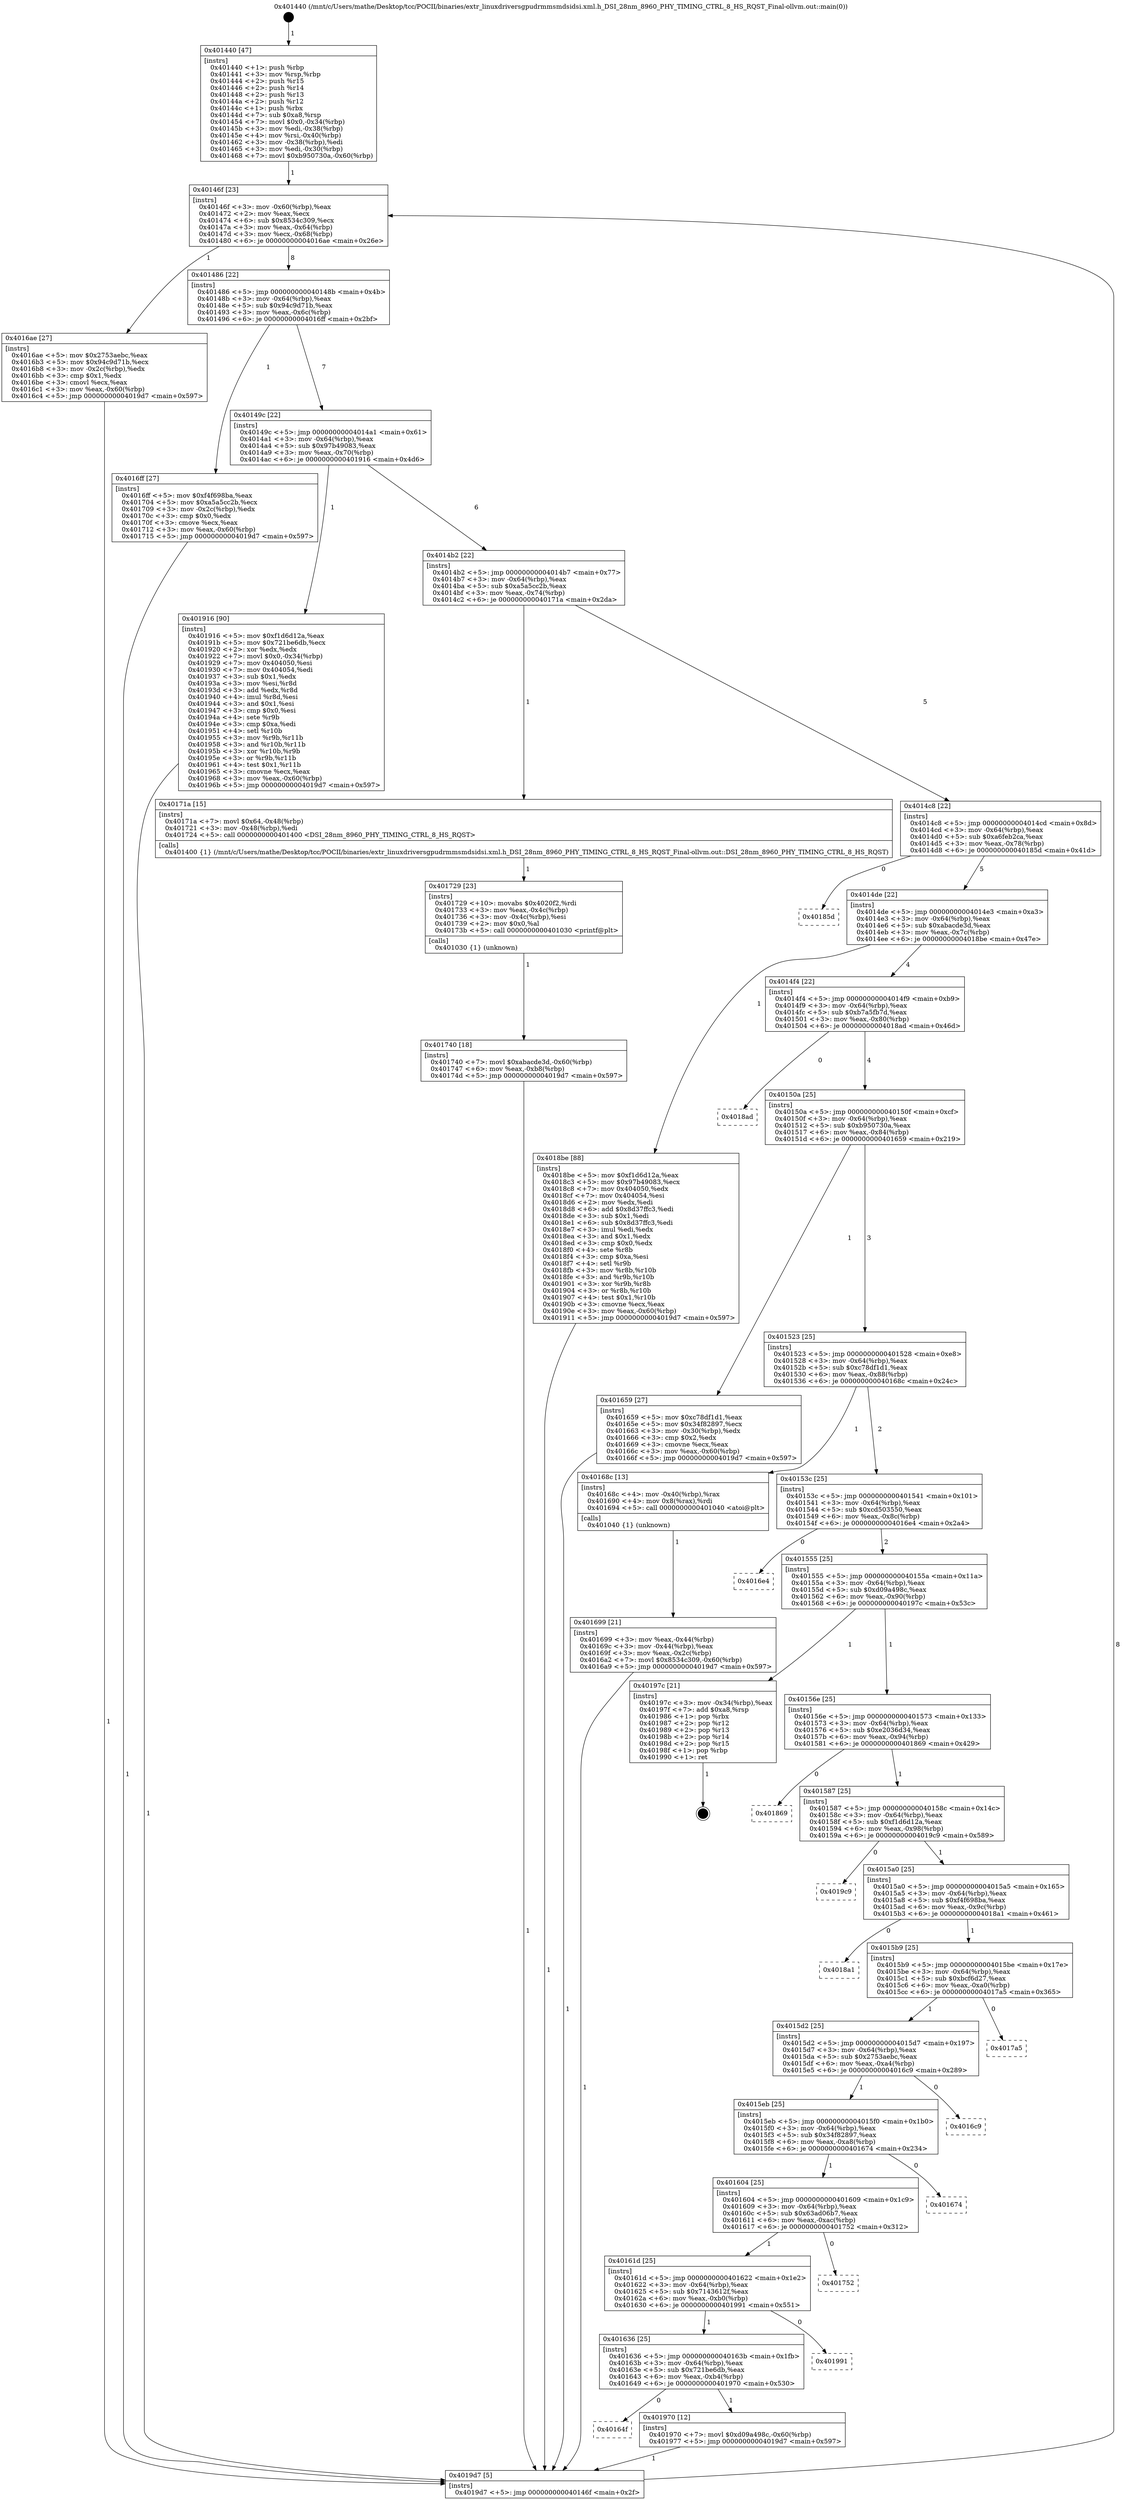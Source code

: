 digraph "0x401440" {
  label = "0x401440 (/mnt/c/Users/mathe/Desktop/tcc/POCII/binaries/extr_linuxdriversgpudrmmsmdsidsi.xml.h_DSI_28nm_8960_PHY_TIMING_CTRL_8_HS_RQST_Final-ollvm.out::main(0))"
  labelloc = "t"
  node[shape=record]

  Entry [label="",width=0.3,height=0.3,shape=circle,fillcolor=black,style=filled]
  "0x40146f" [label="{
     0x40146f [23]\l
     | [instrs]\l
     &nbsp;&nbsp;0x40146f \<+3\>: mov -0x60(%rbp),%eax\l
     &nbsp;&nbsp;0x401472 \<+2\>: mov %eax,%ecx\l
     &nbsp;&nbsp;0x401474 \<+6\>: sub $0x8534c309,%ecx\l
     &nbsp;&nbsp;0x40147a \<+3\>: mov %eax,-0x64(%rbp)\l
     &nbsp;&nbsp;0x40147d \<+3\>: mov %ecx,-0x68(%rbp)\l
     &nbsp;&nbsp;0x401480 \<+6\>: je 00000000004016ae \<main+0x26e\>\l
  }"]
  "0x4016ae" [label="{
     0x4016ae [27]\l
     | [instrs]\l
     &nbsp;&nbsp;0x4016ae \<+5\>: mov $0x2753aebc,%eax\l
     &nbsp;&nbsp;0x4016b3 \<+5\>: mov $0x94c9d71b,%ecx\l
     &nbsp;&nbsp;0x4016b8 \<+3\>: mov -0x2c(%rbp),%edx\l
     &nbsp;&nbsp;0x4016bb \<+3\>: cmp $0x1,%edx\l
     &nbsp;&nbsp;0x4016be \<+3\>: cmovl %ecx,%eax\l
     &nbsp;&nbsp;0x4016c1 \<+3\>: mov %eax,-0x60(%rbp)\l
     &nbsp;&nbsp;0x4016c4 \<+5\>: jmp 00000000004019d7 \<main+0x597\>\l
  }"]
  "0x401486" [label="{
     0x401486 [22]\l
     | [instrs]\l
     &nbsp;&nbsp;0x401486 \<+5\>: jmp 000000000040148b \<main+0x4b\>\l
     &nbsp;&nbsp;0x40148b \<+3\>: mov -0x64(%rbp),%eax\l
     &nbsp;&nbsp;0x40148e \<+5\>: sub $0x94c9d71b,%eax\l
     &nbsp;&nbsp;0x401493 \<+3\>: mov %eax,-0x6c(%rbp)\l
     &nbsp;&nbsp;0x401496 \<+6\>: je 00000000004016ff \<main+0x2bf\>\l
  }"]
  Exit [label="",width=0.3,height=0.3,shape=circle,fillcolor=black,style=filled,peripheries=2]
  "0x4016ff" [label="{
     0x4016ff [27]\l
     | [instrs]\l
     &nbsp;&nbsp;0x4016ff \<+5\>: mov $0xf4f698ba,%eax\l
     &nbsp;&nbsp;0x401704 \<+5\>: mov $0xa5a5cc2b,%ecx\l
     &nbsp;&nbsp;0x401709 \<+3\>: mov -0x2c(%rbp),%edx\l
     &nbsp;&nbsp;0x40170c \<+3\>: cmp $0x0,%edx\l
     &nbsp;&nbsp;0x40170f \<+3\>: cmove %ecx,%eax\l
     &nbsp;&nbsp;0x401712 \<+3\>: mov %eax,-0x60(%rbp)\l
     &nbsp;&nbsp;0x401715 \<+5\>: jmp 00000000004019d7 \<main+0x597\>\l
  }"]
  "0x40149c" [label="{
     0x40149c [22]\l
     | [instrs]\l
     &nbsp;&nbsp;0x40149c \<+5\>: jmp 00000000004014a1 \<main+0x61\>\l
     &nbsp;&nbsp;0x4014a1 \<+3\>: mov -0x64(%rbp),%eax\l
     &nbsp;&nbsp;0x4014a4 \<+5\>: sub $0x97b49083,%eax\l
     &nbsp;&nbsp;0x4014a9 \<+3\>: mov %eax,-0x70(%rbp)\l
     &nbsp;&nbsp;0x4014ac \<+6\>: je 0000000000401916 \<main+0x4d6\>\l
  }"]
  "0x40164f" [label="{
     0x40164f\l
  }", style=dashed]
  "0x401916" [label="{
     0x401916 [90]\l
     | [instrs]\l
     &nbsp;&nbsp;0x401916 \<+5\>: mov $0xf1d6d12a,%eax\l
     &nbsp;&nbsp;0x40191b \<+5\>: mov $0x721be6db,%ecx\l
     &nbsp;&nbsp;0x401920 \<+2\>: xor %edx,%edx\l
     &nbsp;&nbsp;0x401922 \<+7\>: movl $0x0,-0x34(%rbp)\l
     &nbsp;&nbsp;0x401929 \<+7\>: mov 0x404050,%esi\l
     &nbsp;&nbsp;0x401930 \<+7\>: mov 0x404054,%edi\l
     &nbsp;&nbsp;0x401937 \<+3\>: sub $0x1,%edx\l
     &nbsp;&nbsp;0x40193a \<+3\>: mov %esi,%r8d\l
     &nbsp;&nbsp;0x40193d \<+3\>: add %edx,%r8d\l
     &nbsp;&nbsp;0x401940 \<+4\>: imul %r8d,%esi\l
     &nbsp;&nbsp;0x401944 \<+3\>: and $0x1,%esi\l
     &nbsp;&nbsp;0x401947 \<+3\>: cmp $0x0,%esi\l
     &nbsp;&nbsp;0x40194a \<+4\>: sete %r9b\l
     &nbsp;&nbsp;0x40194e \<+3\>: cmp $0xa,%edi\l
     &nbsp;&nbsp;0x401951 \<+4\>: setl %r10b\l
     &nbsp;&nbsp;0x401955 \<+3\>: mov %r9b,%r11b\l
     &nbsp;&nbsp;0x401958 \<+3\>: and %r10b,%r11b\l
     &nbsp;&nbsp;0x40195b \<+3\>: xor %r10b,%r9b\l
     &nbsp;&nbsp;0x40195e \<+3\>: or %r9b,%r11b\l
     &nbsp;&nbsp;0x401961 \<+4\>: test $0x1,%r11b\l
     &nbsp;&nbsp;0x401965 \<+3\>: cmovne %ecx,%eax\l
     &nbsp;&nbsp;0x401968 \<+3\>: mov %eax,-0x60(%rbp)\l
     &nbsp;&nbsp;0x40196b \<+5\>: jmp 00000000004019d7 \<main+0x597\>\l
  }"]
  "0x4014b2" [label="{
     0x4014b2 [22]\l
     | [instrs]\l
     &nbsp;&nbsp;0x4014b2 \<+5\>: jmp 00000000004014b7 \<main+0x77\>\l
     &nbsp;&nbsp;0x4014b7 \<+3\>: mov -0x64(%rbp),%eax\l
     &nbsp;&nbsp;0x4014ba \<+5\>: sub $0xa5a5cc2b,%eax\l
     &nbsp;&nbsp;0x4014bf \<+3\>: mov %eax,-0x74(%rbp)\l
     &nbsp;&nbsp;0x4014c2 \<+6\>: je 000000000040171a \<main+0x2da\>\l
  }"]
  "0x401970" [label="{
     0x401970 [12]\l
     | [instrs]\l
     &nbsp;&nbsp;0x401970 \<+7\>: movl $0xd09a498c,-0x60(%rbp)\l
     &nbsp;&nbsp;0x401977 \<+5\>: jmp 00000000004019d7 \<main+0x597\>\l
  }"]
  "0x40171a" [label="{
     0x40171a [15]\l
     | [instrs]\l
     &nbsp;&nbsp;0x40171a \<+7\>: movl $0x64,-0x48(%rbp)\l
     &nbsp;&nbsp;0x401721 \<+3\>: mov -0x48(%rbp),%edi\l
     &nbsp;&nbsp;0x401724 \<+5\>: call 0000000000401400 \<DSI_28nm_8960_PHY_TIMING_CTRL_8_HS_RQST\>\l
     | [calls]\l
     &nbsp;&nbsp;0x401400 \{1\} (/mnt/c/Users/mathe/Desktop/tcc/POCII/binaries/extr_linuxdriversgpudrmmsmdsidsi.xml.h_DSI_28nm_8960_PHY_TIMING_CTRL_8_HS_RQST_Final-ollvm.out::DSI_28nm_8960_PHY_TIMING_CTRL_8_HS_RQST)\l
  }"]
  "0x4014c8" [label="{
     0x4014c8 [22]\l
     | [instrs]\l
     &nbsp;&nbsp;0x4014c8 \<+5\>: jmp 00000000004014cd \<main+0x8d\>\l
     &nbsp;&nbsp;0x4014cd \<+3\>: mov -0x64(%rbp),%eax\l
     &nbsp;&nbsp;0x4014d0 \<+5\>: sub $0xa6feb2ca,%eax\l
     &nbsp;&nbsp;0x4014d5 \<+3\>: mov %eax,-0x78(%rbp)\l
     &nbsp;&nbsp;0x4014d8 \<+6\>: je 000000000040185d \<main+0x41d\>\l
  }"]
  "0x401636" [label="{
     0x401636 [25]\l
     | [instrs]\l
     &nbsp;&nbsp;0x401636 \<+5\>: jmp 000000000040163b \<main+0x1fb\>\l
     &nbsp;&nbsp;0x40163b \<+3\>: mov -0x64(%rbp),%eax\l
     &nbsp;&nbsp;0x40163e \<+5\>: sub $0x721be6db,%eax\l
     &nbsp;&nbsp;0x401643 \<+6\>: mov %eax,-0xb4(%rbp)\l
     &nbsp;&nbsp;0x401649 \<+6\>: je 0000000000401970 \<main+0x530\>\l
  }"]
  "0x40185d" [label="{
     0x40185d\l
  }", style=dashed]
  "0x4014de" [label="{
     0x4014de [22]\l
     | [instrs]\l
     &nbsp;&nbsp;0x4014de \<+5\>: jmp 00000000004014e3 \<main+0xa3\>\l
     &nbsp;&nbsp;0x4014e3 \<+3\>: mov -0x64(%rbp),%eax\l
     &nbsp;&nbsp;0x4014e6 \<+5\>: sub $0xabacde3d,%eax\l
     &nbsp;&nbsp;0x4014eb \<+3\>: mov %eax,-0x7c(%rbp)\l
     &nbsp;&nbsp;0x4014ee \<+6\>: je 00000000004018be \<main+0x47e\>\l
  }"]
  "0x401991" [label="{
     0x401991\l
  }", style=dashed]
  "0x4018be" [label="{
     0x4018be [88]\l
     | [instrs]\l
     &nbsp;&nbsp;0x4018be \<+5\>: mov $0xf1d6d12a,%eax\l
     &nbsp;&nbsp;0x4018c3 \<+5\>: mov $0x97b49083,%ecx\l
     &nbsp;&nbsp;0x4018c8 \<+7\>: mov 0x404050,%edx\l
     &nbsp;&nbsp;0x4018cf \<+7\>: mov 0x404054,%esi\l
     &nbsp;&nbsp;0x4018d6 \<+2\>: mov %edx,%edi\l
     &nbsp;&nbsp;0x4018d8 \<+6\>: add $0x8d37ffc3,%edi\l
     &nbsp;&nbsp;0x4018de \<+3\>: sub $0x1,%edi\l
     &nbsp;&nbsp;0x4018e1 \<+6\>: sub $0x8d37ffc3,%edi\l
     &nbsp;&nbsp;0x4018e7 \<+3\>: imul %edi,%edx\l
     &nbsp;&nbsp;0x4018ea \<+3\>: and $0x1,%edx\l
     &nbsp;&nbsp;0x4018ed \<+3\>: cmp $0x0,%edx\l
     &nbsp;&nbsp;0x4018f0 \<+4\>: sete %r8b\l
     &nbsp;&nbsp;0x4018f4 \<+3\>: cmp $0xa,%esi\l
     &nbsp;&nbsp;0x4018f7 \<+4\>: setl %r9b\l
     &nbsp;&nbsp;0x4018fb \<+3\>: mov %r8b,%r10b\l
     &nbsp;&nbsp;0x4018fe \<+3\>: and %r9b,%r10b\l
     &nbsp;&nbsp;0x401901 \<+3\>: xor %r9b,%r8b\l
     &nbsp;&nbsp;0x401904 \<+3\>: or %r8b,%r10b\l
     &nbsp;&nbsp;0x401907 \<+4\>: test $0x1,%r10b\l
     &nbsp;&nbsp;0x40190b \<+3\>: cmovne %ecx,%eax\l
     &nbsp;&nbsp;0x40190e \<+3\>: mov %eax,-0x60(%rbp)\l
     &nbsp;&nbsp;0x401911 \<+5\>: jmp 00000000004019d7 \<main+0x597\>\l
  }"]
  "0x4014f4" [label="{
     0x4014f4 [22]\l
     | [instrs]\l
     &nbsp;&nbsp;0x4014f4 \<+5\>: jmp 00000000004014f9 \<main+0xb9\>\l
     &nbsp;&nbsp;0x4014f9 \<+3\>: mov -0x64(%rbp),%eax\l
     &nbsp;&nbsp;0x4014fc \<+5\>: sub $0xb7a5fb7d,%eax\l
     &nbsp;&nbsp;0x401501 \<+3\>: mov %eax,-0x80(%rbp)\l
     &nbsp;&nbsp;0x401504 \<+6\>: je 00000000004018ad \<main+0x46d\>\l
  }"]
  "0x40161d" [label="{
     0x40161d [25]\l
     | [instrs]\l
     &nbsp;&nbsp;0x40161d \<+5\>: jmp 0000000000401622 \<main+0x1e2\>\l
     &nbsp;&nbsp;0x401622 \<+3\>: mov -0x64(%rbp),%eax\l
     &nbsp;&nbsp;0x401625 \<+5\>: sub $0x7143612f,%eax\l
     &nbsp;&nbsp;0x40162a \<+6\>: mov %eax,-0xb0(%rbp)\l
     &nbsp;&nbsp;0x401630 \<+6\>: je 0000000000401991 \<main+0x551\>\l
  }"]
  "0x4018ad" [label="{
     0x4018ad\l
  }", style=dashed]
  "0x40150a" [label="{
     0x40150a [25]\l
     | [instrs]\l
     &nbsp;&nbsp;0x40150a \<+5\>: jmp 000000000040150f \<main+0xcf\>\l
     &nbsp;&nbsp;0x40150f \<+3\>: mov -0x64(%rbp),%eax\l
     &nbsp;&nbsp;0x401512 \<+5\>: sub $0xb950730a,%eax\l
     &nbsp;&nbsp;0x401517 \<+6\>: mov %eax,-0x84(%rbp)\l
     &nbsp;&nbsp;0x40151d \<+6\>: je 0000000000401659 \<main+0x219\>\l
  }"]
  "0x401752" [label="{
     0x401752\l
  }", style=dashed]
  "0x401659" [label="{
     0x401659 [27]\l
     | [instrs]\l
     &nbsp;&nbsp;0x401659 \<+5\>: mov $0xc78df1d1,%eax\l
     &nbsp;&nbsp;0x40165e \<+5\>: mov $0x34f82897,%ecx\l
     &nbsp;&nbsp;0x401663 \<+3\>: mov -0x30(%rbp),%edx\l
     &nbsp;&nbsp;0x401666 \<+3\>: cmp $0x2,%edx\l
     &nbsp;&nbsp;0x401669 \<+3\>: cmovne %ecx,%eax\l
     &nbsp;&nbsp;0x40166c \<+3\>: mov %eax,-0x60(%rbp)\l
     &nbsp;&nbsp;0x40166f \<+5\>: jmp 00000000004019d7 \<main+0x597\>\l
  }"]
  "0x401523" [label="{
     0x401523 [25]\l
     | [instrs]\l
     &nbsp;&nbsp;0x401523 \<+5\>: jmp 0000000000401528 \<main+0xe8\>\l
     &nbsp;&nbsp;0x401528 \<+3\>: mov -0x64(%rbp),%eax\l
     &nbsp;&nbsp;0x40152b \<+5\>: sub $0xc78df1d1,%eax\l
     &nbsp;&nbsp;0x401530 \<+6\>: mov %eax,-0x88(%rbp)\l
     &nbsp;&nbsp;0x401536 \<+6\>: je 000000000040168c \<main+0x24c\>\l
  }"]
  "0x4019d7" [label="{
     0x4019d7 [5]\l
     | [instrs]\l
     &nbsp;&nbsp;0x4019d7 \<+5\>: jmp 000000000040146f \<main+0x2f\>\l
  }"]
  "0x401440" [label="{
     0x401440 [47]\l
     | [instrs]\l
     &nbsp;&nbsp;0x401440 \<+1\>: push %rbp\l
     &nbsp;&nbsp;0x401441 \<+3\>: mov %rsp,%rbp\l
     &nbsp;&nbsp;0x401444 \<+2\>: push %r15\l
     &nbsp;&nbsp;0x401446 \<+2\>: push %r14\l
     &nbsp;&nbsp;0x401448 \<+2\>: push %r13\l
     &nbsp;&nbsp;0x40144a \<+2\>: push %r12\l
     &nbsp;&nbsp;0x40144c \<+1\>: push %rbx\l
     &nbsp;&nbsp;0x40144d \<+7\>: sub $0xa8,%rsp\l
     &nbsp;&nbsp;0x401454 \<+7\>: movl $0x0,-0x34(%rbp)\l
     &nbsp;&nbsp;0x40145b \<+3\>: mov %edi,-0x38(%rbp)\l
     &nbsp;&nbsp;0x40145e \<+4\>: mov %rsi,-0x40(%rbp)\l
     &nbsp;&nbsp;0x401462 \<+3\>: mov -0x38(%rbp),%edi\l
     &nbsp;&nbsp;0x401465 \<+3\>: mov %edi,-0x30(%rbp)\l
     &nbsp;&nbsp;0x401468 \<+7\>: movl $0xb950730a,-0x60(%rbp)\l
  }"]
  "0x401604" [label="{
     0x401604 [25]\l
     | [instrs]\l
     &nbsp;&nbsp;0x401604 \<+5\>: jmp 0000000000401609 \<main+0x1c9\>\l
     &nbsp;&nbsp;0x401609 \<+3\>: mov -0x64(%rbp),%eax\l
     &nbsp;&nbsp;0x40160c \<+5\>: sub $0x63ad06b7,%eax\l
     &nbsp;&nbsp;0x401611 \<+6\>: mov %eax,-0xac(%rbp)\l
     &nbsp;&nbsp;0x401617 \<+6\>: je 0000000000401752 \<main+0x312\>\l
  }"]
  "0x40168c" [label="{
     0x40168c [13]\l
     | [instrs]\l
     &nbsp;&nbsp;0x40168c \<+4\>: mov -0x40(%rbp),%rax\l
     &nbsp;&nbsp;0x401690 \<+4\>: mov 0x8(%rax),%rdi\l
     &nbsp;&nbsp;0x401694 \<+5\>: call 0000000000401040 \<atoi@plt\>\l
     | [calls]\l
     &nbsp;&nbsp;0x401040 \{1\} (unknown)\l
  }"]
  "0x40153c" [label="{
     0x40153c [25]\l
     | [instrs]\l
     &nbsp;&nbsp;0x40153c \<+5\>: jmp 0000000000401541 \<main+0x101\>\l
     &nbsp;&nbsp;0x401541 \<+3\>: mov -0x64(%rbp),%eax\l
     &nbsp;&nbsp;0x401544 \<+5\>: sub $0xcd503550,%eax\l
     &nbsp;&nbsp;0x401549 \<+6\>: mov %eax,-0x8c(%rbp)\l
     &nbsp;&nbsp;0x40154f \<+6\>: je 00000000004016e4 \<main+0x2a4\>\l
  }"]
  "0x401699" [label="{
     0x401699 [21]\l
     | [instrs]\l
     &nbsp;&nbsp;0x401699 \<+3\>: mov %eax,-0x44(%rbp)\l
     &nbsp;&nbsp;0x40169c \<+3\>: mov -0x44(%rbp),%eax\l
     &nbsp;&nbsp;0x40169f \<+3\>: mov %eax,-0x2c(%rbp)\l
     &nbsp;&nbsp;0x4016a2 \<+7\>: movl $0x8534c309,-0x60(%rbp)\l
     &nbsp;&nbsp;0x4016a9 \<+5\>: jmp 00000000004019d7 \<main+0x597\>\l
  }"]
  "0x401729" [label="{
     0x401729 [23]\l
     | [instrs]\l
     &nbsp;&nbsp;0x401729 \<+10\>: movabs $0x4020f2,%rdi\l
     &nbsp;&nbsp;0x401733 \<+3\>: mov %eax,-0x4c(%rbp)\l
     &nbsp;&nbsp;0x401736 \<+3\>: mov -0x4c(%rbp),%esi\l
     &nbsp;&nbsp;0x401739 \<+2\>: mov $0x0,%al\l
     &nbsp;&nbsp;0x40173b \<+5\>: call 0000000000401030 \<printf@plt\>\l
     | [calls]\l
     &nbsp;&nbsp;0x401030 \{1\} (unknown)\l
  }"]
  "0x401740" [label="{
     0x401740 [18]\l
     | [instrs]\l
     &nbsp;&nbsp;0x401740 \<+7\>: movl $0xabacde3d,-0x60(%rbp)\l
     &nbsp;&nbsp;0x401747 \<+6\>: mov %eax,-0xb8(%rbp)\l
     &nbsp;&nbsp;0x40174d \<+5\>: jmp 00000000004019d7 \<main+0x597\>\l
  }"]
  "0x401674" [label="{
     0x401674\l
  }", style=dashed]
  "0x4016e4" [label="{
     0x4016e4\l
  }", style=dashed]
  "0x401555" [label="{
     0x401555 [25]\l
     | [instrs]\l
     &nbsp;&nbsp;0x401555 \<+5\>: jmp 000000000040155a \<main+0x11a\>\l
     &nbsp;&nbsp;0x40155a \<+3\>: mov -0x64(%rbp),%eax\l
     &nbsp;&nbsp;0x40155d \<+5\>: sub $0xd09a498c,%eax\l
     &nbsp;&nbsp;0x401562 \<+6\>: mov %eax,-0x90(%rbp)\l
     &nbsp;&nbsp;0x401568 \<+6\>: je 000000000040197c \<main+0x53c\>\l
  }"]
  "0x4015eb" [label="{
     0x4015eb [25]\l
     | [instrs]\l
     &nbsp;&nbsp;0x4015eb \<+5\>: jmp 00000000004015f0 \<main+0x1b0\>\l
     &nbsp;&nbsp;0x4015f0 \<+3\>: mov -0x64(%rbp),%eax\l
     &nbsp;&nbsp;0x4015f3 \<+5\>: sub $0x34f82897,%eax\l
     &nbsp;&nbsp;0x4015f8 \<+6\>: mov %eax,-0xa8(%rbp)\l
     &nbsp;&nbsp;0x4015fe \<+6\>: je 0000000000401674 \<main+0x234\>\l
  }"]
  "0x40197c" [label="{
     0x40197c [21]\l
     | [instrs]\l
     &nbsp;&nbsp;0x40197c \<+3\>: mov -0x34(%rbp),%eax\l
     &nbsp;&nbsp;0x40197f \<+7\>: add $0xa8,%rsp\l
     &nbsp;&nbsp;0x401986 \<+1\>: pop %rbx\l
     &nbsp;&nbsp;0x401987 \<+2\>: pop %r12\l
     &nbsp;&nbsp;0x401989 \<+2\>: pop %r13\l
     &nbsp;&nbsp;0x40198b \<+2\>: pop %r14\l
     &nbsp;&nbsp;0x40198d \<+2\>: pop %r15\l
     &nbsp;&nbsp;0x40198f \<+1\>: pop %rbp\l
     &nbsp;&nbsp;0x401990 \<+1\>: ret\l
  }"]
  "0x40156e" [label="{
     0x40156e [25]\l
     | [instrs]\l
     &nbsp;&nbsp;0x40156e \<+5\>: jmp 0000000000401573 \<main+0x133\>\l
     &nbsp;&nbsp;0x401573 \<+3\>: mov -0x64(%rbp),%eax\l
     &nbsp;&nbsp;0x401576 \<+5\>: sub $0xe2036d34,%eax\l
     &nbsp;&nbsp;0x40157b \<+6\>: mov %eax,-0x94(%rbp)\l
     &nbsp;&nbsp;0x401581 \<+6\>: je 0000000000401869 \<main+0x429\>\l
  }"]
  "0x4016c9" [label="{
     0x4016c9\l
  }", style=dashed]
  "0x401869" [label="{
     0x401869\l
  }", style=dashed]
  "0x401587" [label="{
     0x401587 [25]\l
     | [instrs]\l
     &nbsp;&nbsp;0x401587 \<+5\>: jmp 000000000040158c \<main+0x14c\>\l
     &nbsp;&nbsp;0x40158c \<+3\>: mov -0x64(%rbp),%eax\l
     &nbsp;&nbsp;0x40158f \<+5\>: sub $0xf1d6d12a,%eax\l
     &nbsp;&nbsp;0x401594 \<+6\>: mov %eax,-0x98(%rbp)\l
     &nbsp;&nbsp;0x40159a \<+6\>: je 00000000004019c9 \<main+0x589\>\l
  }"]
  "0x4015d2" [label="{
     0x4015d2 [25]\l
     | [instrs]\l
     &nbsp;&nbsp;0x4015d2 \<+5\>: jmp 00000000004015d7 \<main+0x197\>\l
     &nbsp;&nbsp;0x4015d7 \<+3\>: mov -0x64(%rbp),%eax\l
     &nbsp;&nbsp;0x4015da \<+5\>: sub $0x2753aebc,%eax\l
     &nbsp;&nbsp;0x4015df \<+6\>: mov %eax,-0xa4(%rbp)\l
     &nbsp;&nbsp;0x4015e5 \<+6\>: je 00000000004016c9 \<main+0x289\>\l
  }"]
  "0x4019c9" [label="{
     0x4019c9\l
  }", style=dashed]
  "0x4015a0" [label="{
     0x4015a0 [25]\l
     | [instrs]\l
     &nbsp;&nbsp;0x4015a0 \<+5\>: jmp 00000000004015a5 \<main+0x165\>\l
     &nbsp;&nbsp;0x4015a5 \<+3\>: mov -0x64(%rbp),%eax\l
     &nbsp;&nbsp;0x4015a8 \<+5\>: sub $0xf4f698ba,%eax\l
     &nbsp;&nbsp;0x4015ad \<+6\>: mov %eax,-0x9c(%rbp)\l
     &nbsp;&nbsp;0x4015b3 \<+6\>: je 00000000004018a1 \<main+0x461\>\l
  }"]
  "0x4017a5" [label="{
     0x4017a5\l
  }", style=dashed]
  "0x4018a1" [label="{
     0x4018a1\l
  }", style=dashed]
  "0x4015b9" [label="{
     0x4015b9 [25]\l
     | [instrs]\l
     &nbsp;&nbsp;0x4015b9 \<+5\>: jmp 00000000004015be \<main+0x17e\>\l
     &nbsp;&nbsp;0x4015be \<+3\>: mov -0x64(%rbp),%eax\l
     &nbsp;&nbsp;0x4015c1 \<+5\>: sub $0xbcf6d27,%eax\l
     &nbsp;&nbsp;0x4015c6 \<+6\>: mov %eax,-0xa0(%rbp)\l
     &nbsp;&nbsp;0x4015cc \<+6\>: je 00000000004017a5 \<main+0x365\>\l
  }"]
  Entry -> "0x401440" [label=" 1"]
  "0x40146f" -> "0x4016ae" [label=" 1"]
  "0x40146f" -> "0x401486" [label=" 8"]
  "0x40197c" -> Exit [label=" 1"]
  "0x401486" -> "0x4016ff" [label=" 1"]
  "0x401486" -> "0x40149c" [label=" 7"]
  "0x401970" -> "0x4019d7" [label=" 1"]
  "0x40149c" -> "0x401916" [label=" 1"]
  "0x40149c" -> "0x4014b2" [label=" 6"]
  "0x401636" -> "0x40164f" [label=" 0"]
  "0x4014b2" -> "0x40171a" [label=" 1"]
  "0x4014b2" -> "0x4014c8" [label=" 5"]
  "0x401636" -> "0x401970" [label=" 1"]
  "0x4014c8" -> "0x40185d" [label=" 0"]
  "0x4014c8" -> "0x4014de" [label=" 5"]
  "0x40161d" -> "0x401636" [label=" 1"]
  "0x4014de" -> "0x4018be" [label=" 1"]
  "0x4014de" -> "0x4014f4" [label=" 4"]
  "0x40161d" -> "0x401991" [label=" 0"]
  "0x4014f4" -> "0x4018ad" [label=" 0"]
  "0x4014f4" -> "0x40150a" [label=" 4"]
  "0x401604" -> "0x40161d" [label=" 1"]
  "0x40150a" -> "0x401659" [label=" 1"]
  "0x40150a" -> "0x401523" [label=" 3"]
  "0x401659" -> "0x4019d7" [label=" 1"]
  "0x401440" -> "0x40146f" [label=" 1"]
  "0x4019d7" -> "0x40146f" [label=" 8"]
  "0x401604" -> "0x401752" [label=" 0"]
  "0x401523" -> "0x40168c" [label=" 1"]
  "0x401523" -> "0x40153c" [label=" 2"]
  "0x40168c" -> "0x401699" [label=" 1"]
  "0x401699" -> "0x4019d7" [label=" 1"]
  "0x4016ae" -> "0x4019d7" [label=" 1"]
  "0x4016ff" -> "0x4019d7" [label=" 1"]
  "0x40171a" -> "0x401729" [label=" 1"]
  "0x401729" -> "0x401740" [label=" 1"]
  "0x401740" -> "0x4019d7" [label=" 1"]
  "0x4018be" -> "0x4019d7" [label=" 1"]
  "0x401916" -> "0x4019d7" [label=" 1"]
  "0x4015eb" -> "0x401604" [label=" 1"]
  "0x40153c" -> "0x4016e4" [label=" 0"]
  "0x40153c" -> "0x401555" [label=" 2"]
  "0x4015eb" -> "0x401674" [label=" 0"]
  "0x401555" -> "0x40197c" [label=" 1"]
  "0x401555" -> "0x40156e" [label=" 1"]
  "0x4015d2" -> "0x4015eb" [label=" 1"]
  "0x40156e" -> "0x401869" [label=" 0"]
  "0x40156e" -> "0x401587" [label=" 1"]
  "0x4015d2" -> "0x4016c9" [label=" 0"]
  "0x401587" -> "0x4019c9" [label=" 0"]
  "0x401587" -> "0x4015a0" [label=" 1"]
  "0x4015b9" -> "0x4015d2" [label=" 1"]
  "0x4015a0" -> "0x4018a1" [label=" 0"]
  "0x4015a0" -> "0x4015b9" [label=" 1"]
  "0x4015b9" -> "0x4017a5" [label=" 0"]
}
